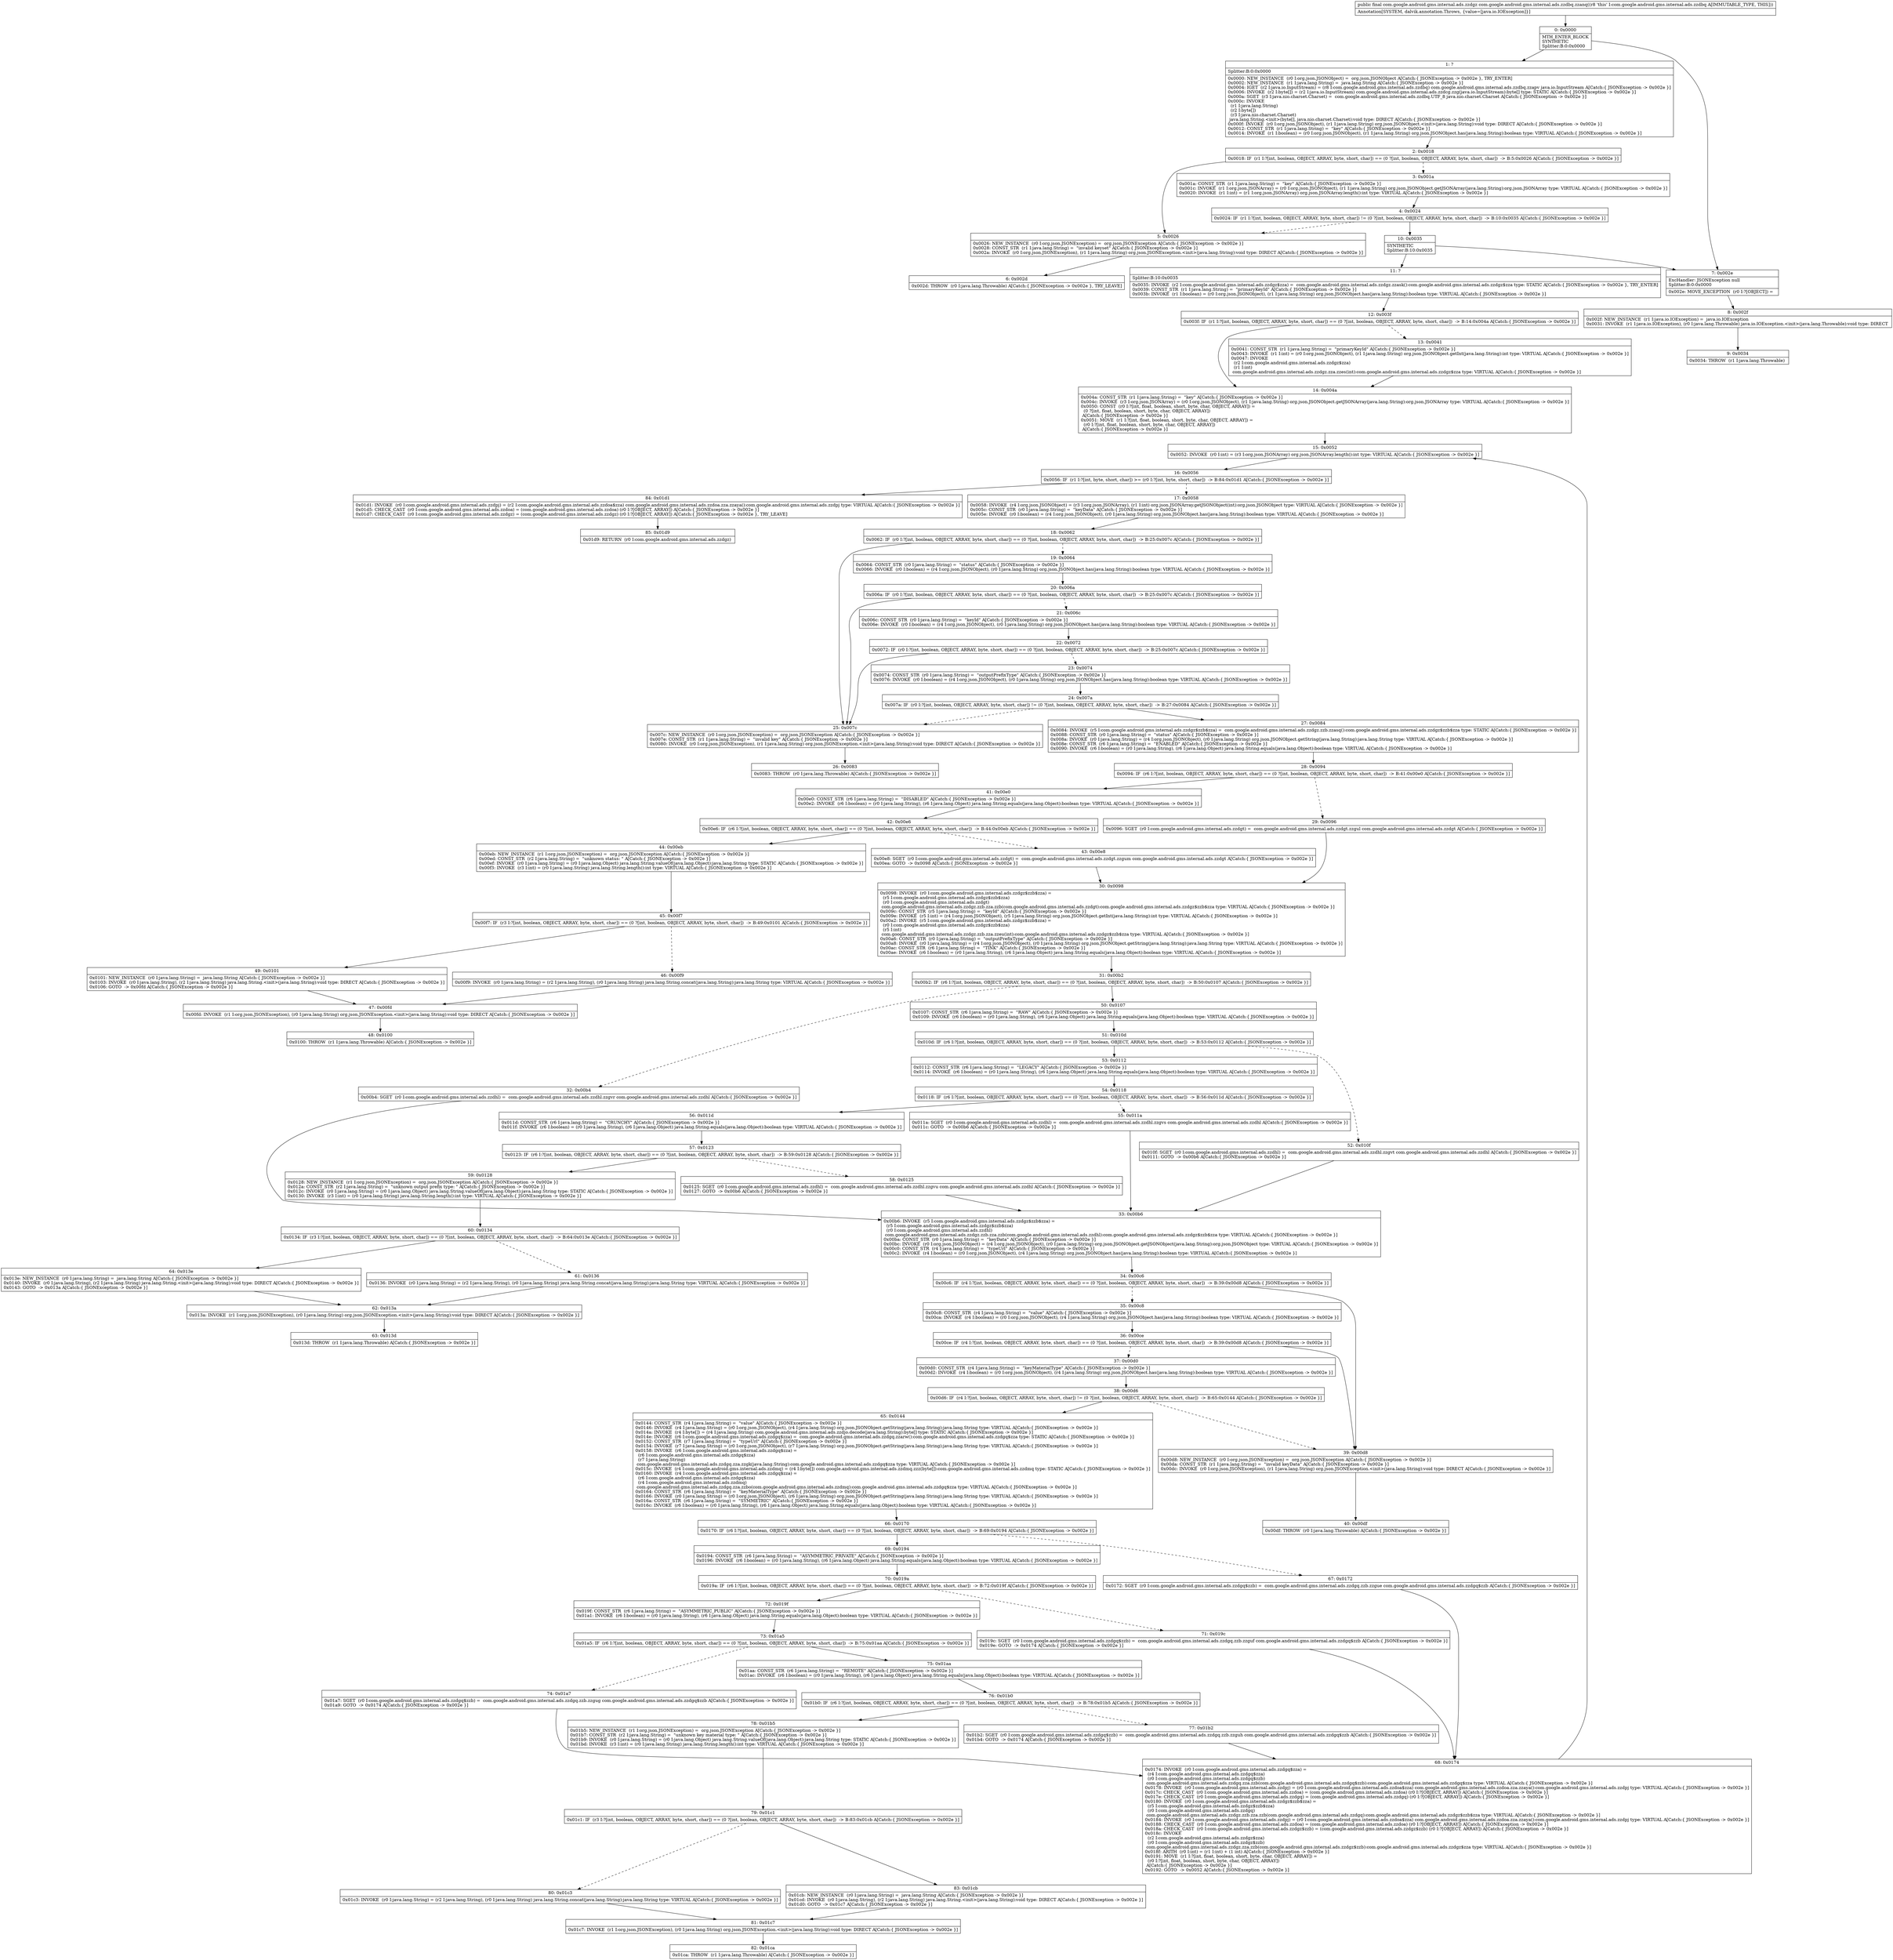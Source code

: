 digraph "CFG forcom.google.android.gms.internal.ads.zzdbq.zzanq()Lcom\/google\/android\/gms\/internal\/ads\/zzdgz;" {
Node_0 [shape=record,label="{0\:\ 0x0000|MTH_ENTER_BLOCK\lSYNTHETIC\lSplitter:B:0:0x0000\l}"];
Node_1 [shape=record,label="{1\:\ ?|Splitter:B:0:0x0000\l|0x0000: NEW_INSTANCE  (r0 I:org.json.JSONObject) =  org.json.JSONObject A[Catch:\{ JSONException \-\> 0x002e \}, TRY_ENTER]\l0x0002: NEW_INSTANCE  (r1 I:java.lang.String) =  java.lang.String A[Catch:\{ JSONException \-\> 0x002e \}]\l0x0004: IGET  (r2 I:java.io.InputStream) = (r8 I:com.google.android.gms.internal.ads.zzdbq) com.google.android.gms.internal.ads.zzdbq.zzapv java.io.InputStream A[Catch:\{ JSONException \-\> 0x002e \}]\l0x0006: INVOKE  (r2 I:byte[]) = (r2 I:java.io.InputStream) com.google.android.gms.internal.ads.zzdcg.zzg(java.io.InputStream):byte[] type: STATIC A[Catch:\{ JSONException \-\> 0x002e \}]\l0x000a: SGET  (r3 I:java.nio.charset.Charset) =  com.google.android.gms.internal.ads.zzdbq.UTF_8 java.nio.charset.Charset A[Catch:\{ JSONException \-\> 0x002e \}]\l0x000c: INVOKE  \l  (r1 I:java.lang.String)\l  (r2 I:byte[])\l  (r3 I:java.nio.charset.Charset)\l java.lang.String.\<init\>(byte[], java.nio.charset.Charset):void type: DIRECT A[Catch:\{ JSONException \-\> 0x002e \}]\l0x000f: INVOKE  (r0 I:org.json.JSONObject), (r1 I:java.lang.String) org.json.JSONObject.\<init\>(java.lang.String):void type: DIRECT A[Catch:\{ JSONException \-\> 0x002e \}]\l0x0012: CONST_STR  (r1 I:java.lang.String) =  \"key\" A[Catch:\{ JSONException \-\> 0x002e \}]\l0x0014: INVOKE  (r1 I:boolean) = (r0 I:org.json.JSONObject), (r1 I:java.lang.String) org.json.JSONObject.has(java.lang.String):boolean type: VIRTUAL A[Catch:\{ JSONException \-\> 0x002e \}]\l}"];
Node_2 [shape=record,label="{2\:\ 0x0018|0x0018: IF  (r1 I:?[int, boolean, OBJECT, ARRAY, byte, short, char]) == (0 ?[int, boolean, OBJECT, ARRAY, byte, short, char])  \-\> B:5:0x0026 A[Catch:\{ JSONException \-\> 0x002e \}]\l}"];
Node_3 [shape=record,label="{3\:\ 0x001a|0x001a: CONST_STR  (r1 I:java.lang.String) =  \"key\" A[Catch:\{ JSONException \-\> 0x002e \}]\l0x001c: INVOKE  (r1 I:org.json.JSONArray) = (r0 I:org.json.JSONObject), (r1 I:java.lang.String) org.json.JSONObject.getJSONArray(java.lang.String):org.json.JSONArray type: VIRTUAL A[Catch:\{ JSONException \-\> 0x002e \}]\l0x0020: INVOKE  (r1 I:int) = (r1 I:org.json.JSONArray) org.json.JSONArray.length():int type: VIRTUAL A[Catch:\{ JSONException \-\> 0x002e \}]\l}"];
Node_4 [shape=record,label="{4\:\ 0x0024|0x0024: IF  (r1 I:?[int, boolean, OBJECT, ARRAY, byte, short, char]) != (0 ?[int, boolean, OBJECT, ARRAY, byte, short, char])  \-\> B:10:0x0035 A[Catch:\{ JSONException \-\> 0x002e \}]\l}"];
Node_5 [shape=record,label="{5\:\ 0x0026|0x0026: NEW_INSTANCE  (r0 I:org.json.JSONException) =  org.json.JSONException A[Catch:\{ JSONException \-\> 0x002e \}]\l0x0028: CONST_STR  (r1 I:java.lang.String) =  \"invalid keyset\" A[Catch:\{ JSONException \-\> 0x002e \}]\l0x002a: INVOKE  (r0 I:org.json.JSONException), (r1 I:java.lang.String) org.json.JSONException.\<init\>(java.lang.String):void type: DIRECT A[Catch:\{ JSONException \-\> 0x002e \}]\l}"];
Node_6 [shape=record,label="{6\:\ 0x002d|0x002d: THROW  (r0 I:java.lang.Throwable) A[Catch:\{ JSONException \-\> 0x002e \}, TRY_LEAVE]\l}"];
Node_7 [shape=record,label="{7\:\ 0x002e|ExcHandler: JSONException null\lSplitter:B:0:0x0000\l|0x002e: MOVE_EXCEPTION  (r0 I:?[OBJECT]) =  \l}"];
Node_8 [shape=record,label="{8\:\ 0x002f|0x002f: NEW_INSTANCE  (r1 I:java.io.IOException) =  java.io.IOException \l0x0031: INVOKE  (r1 I:java.io.IOException), (r0 I:java.lang.Throwable) java.io.IOException.\<init\>(java.lang.Throwable):void type: DIRECT \l}"];
Node_9 [shape=record,label="{9\:\ 0x0034|0x0034: THROW  (r1 I:java.lang.Throwable) \l}"];
Node_10 [shape=record,label="{10\:\ 0x0035|SYNTHETIC\lSplitter:B:10:0x0035\l}"];
Node_11 [shape=record,label="{11\:\ ?|Splitter:B:10:0x0035\l|0x0035: INVOKE  (r2 I:com.google.android.gms.internal.ads.zzdgz$zza) =  com.google.android.gms.internal.ads.zzdgz.zzask():com.google.android.gms.internal.ads.zzdgz$zza type: STATIC A[Catch:\{ JSONException \-\> 0x002e \}, TRY_ENTER]\l0x0039: CONST_STR  (r1 I:java.lang.String) =  \"primaryKeyId\" A[Catch:\{ JSONException \-\> 0x002e \}]\l0x003b: INVOKE  (r1 I:boolean) = (r0 I:org.json.JSONObject), (r1 I:java.lang.String) org.json.JSONObject.has(java.lang.String):boolean type: VIRTUAL A[Catch:\{ JSONException \-\> 0x002e \}]\l}"];
Node_12 [shape=record,label="{12\:\ 0x003f|0x003f: IF  (r1 I:?[int, boolean, OBJECT, ARRAY, byte, short, char]) == (0 ?[int, boolean, OBJECT, ARRAY, byte, short, char])  \-\> B:14:0x004a A[Catch:\{ JSONException \-\> 0x002e \}]\l}"];
Node_13 [shape=record,label="{13\:\ 0x0041|0x0041: CONST_STR  (r1 I:java.lang.String) =  \"primaryKeyId\" A[Catch:\{ JSONException \-\> 0x002e \}]\l0x0043: INVOKE  (r1 I:int) = (r0 I:org.json.JSONObject), (r1 I:java.lang.String) org.json.JSONObject.getInt(java.lang.String):int type: VIRTUAL A[Catch:\{ JSONException \-\> 0x002e \}]\l0x0047: INVOKE  \l  (r2 I:com.google.android.gms.internal.ads.zzdgz$zza)\l  (r1 I:int)\l com.google.android.gms.internal.ads.zzdgz.zza.zzes(int):com.google.android.gms.internal.ads.zzdgz$zza type: VIRTUAL A[Catch:\{ JSONException \-\> 0x002e \}]\l}"];
Node_14 [shape=record,label="{14\:\ 0x004a|0x004a: CONST_STR  (r1 I:java.lang.String) =  \"key\" A[Catch:\{ JSONException \-\> 0x002e \}]\l0x004c: INVOKE  (r3 I:org.json.JSONArray) = (r0 I:org.json.JSONObject), (r1 I:java.lang.String) org.json.JSONObject.getJSONArray(java.lang.String):org.json.JSONArray type: VIRTUAL A[Catch:\{ JSONException \-\> 0x002e \}]\l0x0050: CONST  (r0 I:?[int, float, boolean, short, byte, char, OBJECT, ARRAY]) = \l  (0 ?[int, float, boolean, short, byte, char, OBJECT, ARRAY])\l A[Catch:\{ JSONException \-\> 0x002e \}]\l0x0051: MOVE  (r1 I:?[int, float, boolean, short, byte, char, OBJECT, ARRAY]) = \l  (r0 I:?[int, float, boolean, short, byte, char, OBJECT, ARRAY])\l A[Catch:\{ JSONException \-\> 0x002e \}]\l}"];
Node_15 [shape=record,label="{15\:\ 0x0052|0x0052: INVOKE  (r0 I:int) = (r3 I:org.json.JSONArray) org.json.JSONArray.length():int type: VIRTUAL A[Catch:\{ JSONException \-\> 0x002e \}]\l}"];
Node_16 [shape=record,label="{16\:\ 0x0056|0x0056: IF  (r1 I:?[int, byte, short, char]) \>= (r0 I:?[int, byte, short, char])  \-\> B:84:0x01d1 A[Catch:\{ JSONException \-\> 0x002e \}]\l}"];
Node_17 [shape=record,label="{17\:\ 0x0058|0x0058: INVOKE  (r4 I:org.json.JSONObject) = (r3 I:org.json.JSONArray), (r1 I:int) org.json.JSONArray.getJSONObject(int):org.json.JSONObject type: VIRTUAL A[Catch:\{ JSONException \-\> 0x002e \}]\l0x005c: CONST_STR  (r0 I:java.lang.String) =  \"keyData\" A[Catch:\{ JSONException \-\> 0x002e \}]\l0x005e: INVOKE  (r0 I:boolean) = (r4 I:org.json.JSONObject), (r0 I:java.lang.String) org.json.JSONObject.has(java.lang.String):boolean type: VIRTUAL A[Catch:\{ JSONException \-\> 0x002e \}]\l}"];
Node_18 [shape=record,label="{18\:\ 0x0062|0x0062: IF  (r0 I:?[int, boolean, OBJECT, ARRAY, byte, short, char]) == (0 ?[int, boolean, OBJECT, ARRAY, byte, short, char])  \-\> B:25:0x007c A[Catch:\{ JSONException \-\> 0x002e \}]\l}"];
Node_19 [shape=record,label="{19\:\ 0x0064|0x0064: CONST_STR  (r0 I:java.lang.String) =  \"status\" A[Catch:\{ JSONException \-\> 0x002e \}]\l0x0066: INVOKE  (r0 I:boolean) = (r4 I:org.json.JSONObject), (r0 I:java.lang.String) org.json.JSONObject.has(java.lang.String):boolean type: VIRTUAL A[Catch:\{ JSONException \-\> 0x002e \}]\l}"];
Node_20 [shape=record,label="{20\:\ 0x006a|0x006a: IF  (r0 I:?[int, boolean, OBJECT, ARRAY, byte, short, char]) == (0 ?[int, boolean, OBJECT, ARRAY, byte, short, char])  \-\> B:25:0x007c A[Catch:\{ JSONException \-\> 0x002e \}]\l}"];
Node_21 [shape=record,label="{21\:\ 0x006c|0x006c: CONST_STR  (r0 I:java.lang.String) =  \"keyId\" A[Catch:\{ JSONException \-\> 0x002e \}]\l0x006e: INVOKE  (r0 I:boolean) = (r4 I:org.json.JSONObject), (r0 I:java.lang.String) org.json.JSONObject.has(java.lang.String):boolean type: VIRTUAL A[Catch:\{ JSONException \-\> 0x002e \}]\l}"];
Node_22 [shape=record,label="{22\:\ 0x0072|0x0072: IF  (r0 I:?[int, boolean, OBJECT, ARRAY, byte, short, char]) == (0 ?[int, boolean, OBJECT, ARRAY, byte, short, char])  \-\> B:25:0x007c A[Catch:\{ JSONException \-\> 0x002e \}]\l}"];
Node_23 [shape=record,label="{23\:\ 0x0074|0x0074: CONST_STR  (r0 I:java.lang.String) =  \"outputPrefixType\" A[Catch:\{ JSONException \-\> 0x002e \}]\l0x0076: INVOKE  (r0 I:boolean) = (r4 I:org.json.JSONObject), (r0 I:java.lang.String) org.json.JSONObject.has(java.lang.String):boolean type: VIRTUAL A[Catch:\{ JSONException \-\> 0x002e \}]\l}"];
Node_24 [shape=record,label="{24\:\ 0x007a|0x007a: IF  (r0 I:?[int, boolean, OBJECT, ARRAY, byte, short, char]) != (0 ?[int, boolean, OBJECT, ARRAY, byte, short, char])  \-\> B:27:0x0084 A[Catch:\{ JSONException \-\> 0x002e \}]\l}"];
Node_25 [shape=record,label="{25\:\ 0x007c|0x007c: NEW_INSTANCE  (r0 I:org.json.JSONException) =  org.json.JSONException A[Catch:\{ JSONException \-\> 0x002e \}]\l0x007e: CONST_STR  (r1 I:java.lang.String) =  \"invalid key\" A[Catch:\{ JSONException \-\> 0x002e \}]\l0x0080: INVOKE  (r0 I:org.json.JSONException), (r1 I:java.lang.String) org.json.JSONException.\<init\>(java.lang.String):void type: DIRECT A[Catch:\{ JSONException \-\> 0x002e \}]\l}"];
Node_26 [shape=record,label="{26\:\ 0x0083|0x0083: THROW  (r0 I:java.lang.Throwable) A[Catch:\{ JSONException \-\> 0x002e \}]\l}"];
Node_27 [shape=record,label="{27\:\ 0x0084|0x0084: INVOKE  (r5 I:com.google.android.gms.internal.ads.zzdgz$zzb$zza) =  com.google.android.gms.internal.ads.zzdgz.zzb.zzasq():com.google.android.gms.internal.ads.zzdgz$zzb$zza type: STATIC A[Catch:\{ JSONException \-\> 0x002e \}]\l0x0088: CONST_STR  (r0 I:java.lang.String) =  \"status\" A[Catch:\{ JSONException \-\> 0x002e \}]\l0x008a: INVOKE  (r0 I:java.lang.String) = (r4 I:org.json.JSONObject), (r0 I:java.lang.String) org.json.JSONObject.getString(java.lang.String):java.lang.String type: VIRTUAL A[Catch:\{ JSONException \-\> 0x002e \}]\l0x008e: CONST_STR  (r6 I:java.lang.String) =  \"ENABLED\" A[Catch:\{ JSONException \-\> 0x002e \}]\l0x0090: INVOKE  (r6 I:boolean) = (r0 I:java.lang.String), (r6 I:java.lang.Object) java.lang.String.equals(java.lang.Object):boolean type: VIRTUAL A[Catch:\{ JSONException \-\> 0x002e \}]\l}"];
Node_28 [shape=record,label="{28\:\ 0x0094|0x0094: IF  (r6 I:?[int, boolean, OBJECT, ARRAY, byte, short, char]) == (0 ?[int, boolean, OBJECT, ARRAY, byte, short, char])  \-\> B:41:0x00e0 A[Catch:\{ JSONException \-\> 0x002e \}]\l}"];
Node_29 [shape=record,label="{29\:\ 0x0096|0x0096: SGET  (r0 I:com.google.android.gms.internal.ads.zzdgt) =  com.google.android.gms.internal.ads.zzdgt.zzgul com.google.android.gms.internal.ads.zzdgt A[Catch:\{ JSONException \-\> 0x002e \}]\l}"];
Node_30 [shape=record,label="{30\:\ 0x0098|0x0098: INVOKE  (r0 I:com.google.android.gms.internal.ads.zzdgz$zzb$zza) = \l  (r5 I:com.google.android.gms.internal.ads.zzdgz$zzb$zza)\l  (r0 I:com.google.android.gms.internal.ads.zzdgt)\l com.google.android.gms.internal.ads.zzdgz.zzb.zza.zzb(com.google.android.gms.internal.ads.zzdgt):com.google.android.gms.internal.ads.zzdgz$zzb$zza type: VIRTUAL A[Catch:\{ JSONException \-\> 0x002e \}]\l0x009c: CONST_STR  (r5 I:java.lang.String) =  \"keyId\" A[Catch:\{ JSONException \-\> 0x002e \}]\l0x009e: INVOKE  (r5 I:int) = (r4 I:org.json.JSONObject), (r5 I:java.lang.String) org.json.JSONObject.getInt(java.lang.String):int type: VIRTUAL A[Catch:\{ JSONException \-\> 0x002e \}]\l0x00a2: INVOKE  (r5 I:com.google.android.gms.internal.ads.zzdgz$zzb$zza) = \l  (r0 I:com.google.android.gms.internal.ads.zzdgz$zzb$zza)\l  (r5 I:int)\l com.google.android.gms.internal.ads.zzdgz.zzb.zza.zzeu(int):com.google.android.gms.internal.ads.zzdgz$zzb$zza type: VIRTUAL A[Catch:\{ JSONException \-\> 0x002e \}]\l0x00a6: CONST_STR  (r0 I:java.lang.String) =  \"outputPrefixType\" A[Catch:\{ JSONException \-\> 0x002e \}]\l0x00a8: INVOKE  (r0 I:java.lang.String) = (r4 I:org.json.JSONObject), (r0 I:java.lang.String) org.json.JSONObject.getString(java.lang.String):java.lang.String type: VIRTUAL A[Catch:\{ JSONException \-\> 0x002e \}]\l0x00ac: CONST_STR  (r6 I:java.lang.String) =  \"TINK\" A[Catch:\{ JSONException \-\> 0x002e \}]\l0x00ae: INVOKE  (r6 I:boolean) = (r0 I:java.lang.String), (r6 I:java.lang.Object) java.lang.String.equals(java.lang.Object):boolean type: VIRTUAL A[Catch:\{ JSONException \-\> 0x002e \}]\l}"];
Node_31 [shape=record,label="{31\:\ 0x00b2|0x00b2: IF  (r6 I:?[int, boolean, OBJECT, ARRAY, byte, short, char]) == (0 ?[int, boolean, OBJECT, ARRAY, byte, short, char])  \-\> B:50:0x0107 A[Catch:\{ JSONException \-\> 0x002e \}]\l}"];
Node_32 [shape=record,label="{32\:\ 0x00b4|0x00b4: SGET  (r0 I:com.google.android.gms.internal.ads.zzdhl) =  com.google.android.gms.internal.ads.zzdhl.zzgvr com.google.android.gms.internal.ads.zzdhl A[Catch:\{ JSONException \-\> 0x002e \}]\l}"];
Node_33 [shape=record,label="{33\:\ 0x00b6|0x00b6: INVOKE  (r5 I:com.google.android.gms.internal.ads.zzdgz$zzb$zza) = \l  (r5 I:com.google.android.gms.internal.ads.zzdgz$zzb$zza)\l  (r0 I:com.google.android.gms.internal.ads.zzdhl)\l com.google.android.gms.internal.ads.zzdgz.zzb.zza.zzb(com.google.android.gms.internal.ads.zzdhl):com.google.android.gms.internal.ads.zzdgz$zzb$zza type: VIRTUAL A[Catch:\{ JSONException \-\> 0x002e \}]\l0x00ba: CONST_STR  (r0 I:java.lang.String) =  \"keyData\" A[Catch:\{ JSONException \-\> 0x002e \}]\l0x00bc: INVOKE  (r0 I:org.json.JSONObject) = (r4 I:org.json.JSONObject), (r0 I:java.lang.String) org.json.JSONObject.getJSONObject(java.lang.String):org.json.JSONObject type: VIRTUAL A[Catch:\{ JSONException \-\> 0x002e \}]\l0x00c0: CONST_STR  (r4 I:java.lang.String) =  \"typeUrl\" A[Catch:\{ JSONException \-\> 0x002e \}]\l0x00c2: INVOKE  (r4 I:boolean) = (r0 I:org.json.JSONObject), (r4 I:java.lang.String) org.json.JSONObject.has(java.lang.String):boolean type: VIRTUAL A[Catch:\{ JSONException \-\> 0x002e \}]\l}"];
Node_34 [shape=record,label="{34\:\ 0x00c6|0x00c6: IF  (r4 I:?[int, boolean, OBJECT, ARRAY, byte, short, char]) == (0 ?[int, boolean, OBJECT, ARRAY, byte, short, char])  \-\> B:39:0x00d8 A[Catch:\{ JSONException \-\> 0x002e \}]\l}"];
Node_35 [shape=record,label="{35\:\ 0x00c8|0x00c8: CONST_STR  (r4 I:java.lang.String) =  \"value\" A[Catch:\{ JSONException \-\> 0x002e \}]\l0x00ca: INVOKE  (r4 I:boolean) = (r0 I:org.json.JSONObject), (r4 I:java.lang.String) org.json.JSONObject.has(java.lang.String):boolean type: VIRTUAL A[Catch:\{ JSONException \-\> 0x002e \}]\l}"];
Node_36 [shape=record,label="{36\:\ 0x00ce|0x00ce: IF  (r4 I:?[int, boolean, OBJECT, ARRAY, byte, short, char]) == (0 ?[int, boolean, OBJECT, ARRAY, byte, short, char])  \-\> B:39:0x00d8 A[Catch:\{ JSONException \-\> 0x002e \}]\l}"];
Node_37 [shape=record,label="{37\:\ 0x00d0|0x00d0: CONST_STR  (r4 I:java.lang.String) =  \"keyMaterialType\" A[Catch:\{ JSONException \-\> 0x002e \}]\l0x00d2: INVOKE  (r4 I:boolean) = (r0 I:org.json.JSONObject), (r4 I:java.lang.String) org.json.JSONObject.has(java.lang.String):boolean type: VIRTUAL A[Catch:\{ JSONException \-\> 0x002e \}]\l}"];
Node_38 [shape=record,label="{38\:\ 0x00d6|0x00d6: IF  (r4 I:?[int, boolean, OBJECT, ARRAY, byte, short, char]) != (0 ?[int, boolean, OBJECT, ARRAY, byte, short, char])  \-\> B:65:0x0144 A[Catch:\{ JSONException \-\> 0x002e \}]\l}"];
Node_39 [shape=record,label="{39\:\ 0x00d8|0x00d8: NEW_INSTANCE  (r0 I:org.json.JSONException) =  org.json.JSONException A[Catch:\{ JSONException \-\> 0x002e \}]\l0x00da: CONST_STR  (r1 I:java.lang.String) =  \"invalid keyData\" A[Catch:\{ JSONException \-\> 0x002e \}]\l0x00dc: INVOKE  (r0 I:org.json.JSONException), (r1 I:java.lang.String) org.json.JSONException.\<init\>(java.lang.String):void type: DIRECT A[Catch:\{ JSONException \-\> 0x002e \}]\l}"];
Node_40 [shape=record,label="{40\:\ 0x00df|0x00df: THROW  (r0 I:java.lang.Throwable) A[Catch:\{ JSONException \-\> 0x002e \}]\l}"];
Node_41 [shape=record,label="{41\:\ 0x00e0|0x00e0: CONST_STR  (r6 I:java.lang.String) =  \"DISABLED\" A[Catch:\{ JSONException \-\> 0x002e \}]\l0x00e2: INVOKE  (r6 I:boolean) = (r0 I:java.lang.String), (r6 I:java.lang.Object) java.lang.String.equals(java.lang.Object):boolean type: VIRTUAL A[Catch:\{ JSONException \-\> 0x002e \}]\l}"];
Node_42 [shape=record,label="{42\:\ 0x00e6|0x00e6: IF  (r6 I:?[int, boolean, OBJECT, ARRAY, byte, short, char]) == (0 ?[int, boolean, OBJECT, ARRAY, byte, short, char])  \-\> B:44:0x00eb A[Catch:\{ JSONException \-\> 0x002e \}]\l}"];
Node_43 [shape=record,label="{43\:\ 0x00e8|0x00e8: SGET  (r0 I:com.google.android.gms.internal.ads.zzdgt) =  com.google.android.gms.internal.ads.zzdgt.zzgum com.google.android.gms.internal.ads.zzdgt A[Catch:\{ JSONException \-\> 0x002e \}]\l0x00ea: GOTO  \-\> 0x0098 A[Catch:\{ JSONException \-\> 0x002e \}]\l}"];
Node_44 [shape=record,label="{44\:\ 0x00eb|0x00eb: NEW_INSTANCE  (r1 I:org.json.JSONException) =  org.json.JSONException A[Catch:\{ JSONException \-\> 0x002e \}]\l0x00ed: CONST_STR  (r2 I:java.lang.String) =  \"unknown status: \" A[Catch:\{ JSONException \-\> 0x002e \}]\l0x00ef: INVOKE  (r0 I:java.lang.String) = (r0 I:java.lang.Object) java.lang.String.valueOf(java.lang.Object):java.lang.String type: STATIC A[Catch:\{ JSONException \-\> 0x002e \}]\l0x00f3: INVOKE  (r3 I:int) = (r0 I:java.lang.String) java.lang.String.length():int type: VIRTUAL A[Catch:\{ JSONException \-\> 0x002e \}]\l}"];
Node_45 [shape=record,label="{45\:\ 0x00f7|0x00f7: IF  (r3 I:?[int, boolean, OBJECT, ARRAY, byte, short, char]) == (0 ?[int, boolean, OBJECT, ARRAY, byte, short, char])  \-\> B:49:0x0101 A[Catch:\{ JSONException \-\> 0x002e \}]\l}"];
Node_46 [shape=record,label="{46\:\ 0x00f9|0x00f9: INVOKE  (r0 I:java.lang.String) = (r2 I:java.lang.String), (r0 I:java.lang.String) java.lang.String.concat(java.lang.String):java.lang.String type: VIRTUAL A[Catch:\{ JSONException \-\> 0x002e \}]\l}"];
Node_47 [shape=record,label="{47\:\ 0x00fd|0x00fd: INVOKE  (r1 I:org.json.JSONException), (r0 I:java.lang.String) org.json.JSONException.\<init\>(java.lang.String):void type: DIRECT A[Catch:\{ JSONException \-\> 0x002e \}]\l}"];
Node_48 [shape=record,label="{48\:\ 0x0100|0x0100: THROW  (r1 I:java.lang.Throwable) A[Catch:\{ JSONException \-\> 0x002e \}]\l}"];
Node_49 [shape=record,label="{49\:\ 0x0101|0x0101: NEW_INSTANCE  (r0 I:java.lang.String) =  java.lang.String A[Catch:\{ JSONException \-\> 0x002e \}]\l0x0103: INVOKE  (r0 I:java.lang.String), (r2 I:java.lang.String) java.lang.String.\<init\>(java.lang.String):void type: DIRECT A[Catch:\{ JSONException \-\> 0x002e \}]\l0x0106: GOTO  \-\> 0x00fd A[Catch:\{ JSONException \-\> 0x002e \}]\l}"];
Node_50 [shape=record,label="{50\:\ 0x0107|0x0107: CONST_STR  (r6 I:java.lang.String) =  \"RAW\" A[Catch:\{ JSONException \-\> 0x002e \}]\l0x0109: INVOKE  (r6 I:boolean) = (r0 I:java.lang.String), (r6 I:java.lang.Object) java.lang.String.equals(java.lang.Object):boolean type: VIRTUAL A[Catch:\{ JSONException \-\> 0x002e \}]\l}"];
Node_51 [shape=record,label="{51\:\ 0x010d|0x010d: IF  (r6 I:?[int, boolean, OBJECT, ARRAY, byte, short, char]) == (0 ?[int, boolean, OBJECT, ARRAY, byte, short, char])  \-\> B:53:0x0112 A[Catch:\{ JSONException \-\> 0x002e \}]\l}"];
Node_52 [shape=record,label="{52\:\ 0x010f|0x010f: SGET  (r0 I:com.google.android.gms.internal.ads.zzdhl) =  com.google.android.gms.internal.ads.zzdhl.zzgvt com.google.android.gms.internal.ads.zzdhl A[Catch:\{ JSONException \-\> 0x002e \}]\l0x0111: GOTO  \-\> 0x00b6 A[Catch:\{ JSONException \-\> 0x002e \}]\l}"];
Node_53 [shape=record,label="{53\:\ 0x0112|0x0112: CONST_STR  (r6 I:java.lang.String) =  \"LEGACY\" A[Catch:\{ JSONException \-\> 0x002e \}]\l0x0114: INVOKE  (r6 I:boolean) = (r0 I:java.lang.String), (r6 I:java.lang.Object) java.lang.String.equals(java.lang.Object):boolean type: VIRTUAL A[Catch:\{ JSONException \-\> 0x002e \}]\l}"];
Node_54 [shape=record,label="{54\:\ 0x0118|0x0118: IF  (r6 I:?[int, boolean, OBJECT, ARRAY, byte, short, char]) == (0 ?[int, boolean, OBJECT, ARRAY, byte, short, char])  \-\> B:56:0x011d A[Catch:\{ JSONException \-\> 0x002e \}]\l}"];
Node_55 [shape=record,label="{55\:\ 0x011a|0x011a: SGET  (r0 I:com.google.android.gms.internal.ads.zzdhl) =  com.google.android.gms.internal.ads.zzdhl.zzgvs com.google.android.gms.internal.ads.zzdhl A[Catch:\{ JSONException \-\> 0x002e \}]\l0x011c: GOTO  \-\> 0x00b6 A[Catch:\{ JSONException \-\> 0x002e \}]\l}"];
Node_56 [shape=record,label="{56\:\ 0x011d|0x011d: CONST_STR  (r6 I:java.lang.String) =  \"CRUNCHY\" A[Catch:\{ JSONException \-\> 0x002e \}]\l0x011f: INVOKE  (r6 I:boolean) = (r0 I:java.lang.String), (r6 I:java.lang.Object) java.lang.String.equals(java.lang.Object):boolean type: VIRTUAL A[Catch:\{ JSONException \-\> 0x002e \}]\l}"];
Node_57 [shape=record,label="{57\:\ 0x0123|0x0123: IF  (r6 I:?[int, boolean, OBJECT, ARRAY, byte, short, char]) == (0 ?[int, boolean, OBJECT, ARRAY, byte, short, char])  \-\> B:59:0x0128 A[Catch:\{ JSONException \-\> 0x002e \}]\l}"];
Node_58 [shape=record,label="{58\:\ 0x0125|0x0125: SGET  (r0 I:com.google.android.gms.internal.ads.zzdhl) =  com.google.android.gms.internal.ads.zzdhl.zzgvu com.google.android.gms.internal.ads.zzdhl A[Catch:\{ JSONException \-\> 0x002e \}]\l0x0127: GOTO  \-\> 0x00b6 A[Catch:\{ JSONException \-\> 0x002e \}]\l}"];
Node_59 [shape=record,label="{59\:\ 0x0128|0x0128: NEW_INSTANCE  (r1 I:org.json.JSONException) =  org.json.JSONException A[Catch:\{ JSONException \-\> 0x002e \}]\l0x012a: CONST_STR  (r2 I:java.lang.String) =  \"unknown output prefix type: \" A[Catch:\{ JSONException \-\> 0x002e \}]\l0x012c: INVOKE  (r0 I:java.lang.String) = (r0 I:java.lang.Object) java.lang.String.valueOf(java.lang.Object):java.lang.String type: STATIC A[Catch:\{ JSONException \-\> 0x002e \}]\l0x0130: INVOKE  (r3 I:int) = (r0 I:java.lang.String) java.lang.String.length():int type: VIRTUAL A[Catch:\{ JSONException \-\> 0x002e \}]\l}"];
Node_60 [shape=record,label="{60\:\ 0x0134|0x0134: IF  (r3 I:?[int, boolean, OBJECT, ARRAY, byte, short, char]) == (0 ?[int, boolean, OBJECT, ARRAY, byte, short, char])  \-\> B:64:0x013e A[Catch:\{ JSONException \-\> 0x002e \}]\l}"];
Node_61 [shape=record,label="{61\:\ 0x0136|0x0136: INVOKE  (r0 I:java.lang.String) = (r2 I:java.lang.String), (r0 I:java.lang.String) java.lang.String.concat(java.lang.String):java.lang.String type: VIRTUAL A[Catch:\{ JSONException \-\> 0x002e \}]\l}"];
Node_62 [shape=record,label="{62\:\ 0x013a|0x013a: INVOKE  (r1 I:org.json.JSONException), (r0 I:java.lang.String) org.json.JSONException.\<init\>(java.lang.String):void type: DIRECT A[Catch:\{ JSONException \-\> 0x002e \}]\l}"];
Node_63 [shape=record,label="{63\:\ 0x013d|0x013d: THROW  (r1 I:java.lang.Throwable) A[Catch:\{ JSONException \-\> 0x002e \}]\l}"];
Node_64 [shape=record,label="{64\:\ 0x013e|0x013e: NEW_INSTANCE  (r0 I:java.lang.String) =  java.lang.String A[Catch:\{ JSONException \-\> 0x002e \}]\l0x0140: INVOKE  (r0 I:java.lang.String), (r2 I:java.lang.String) java.lang.String.\<init\>(java.lang.String):void type: DIRECT A[Catch:\{ JSONException \-\> 0x002e \}]\l0x0143: GOTO  \-\> 0x013a A[Catch:\{ JSONException \-\> 0x002e \}]\l}"];
Node_65 [shape=record,label="{65\:\ 0x0144|0x0144: CONST_STR  (r4 I:java.lang.String) =  \"value\" A[Catch:\{ JSONException \-\> 0x002e \}]\l0x0146: INVOKE  (r4 I:java.lang.String) = (r0 I:org.json.JSONObject), (r4 I:java.lang.String) org.json.JSONObject.getString(java.lang.String):java.lang.String type: VIRTUAL A[Catch:\{ JSONException \-\> 0x002e \}]\l0x014a: INVOKE  (r4 I:byte[]) = (r4 I:java.lang.String) com.google.android.gms.internal.ads.zzdjo.decode(java.lang.String):byte[] type: STATIC A[Catch:\{ JSONException \-\> 0x002e \}]\l0x014e: INVOKE  (r6 I:com.google.android.gms.internal.ads.zzdgq$zza) =  com.google.android.gms.internal.ads.zzdgq.zzarw():com.google.android.gms.internal.ads.zzdgq$zza type: STATIC A[Catch:\{ JSONException \-\> 0x002e \}]\l0x0152: CONST_STR  (r7 I:java.lang.String) =  \"typeUrl\" A[Catch:\{ JSONException \-\> 0x002e \}]\l0x0154: INVOKE  (r7 I:java.lang.String) = (r0 I:org.json.JSONObject), (r7 I:java.lang.String) org.json.JSONObject.getString(java.lang.String):java.lang.String type: VIRTUAL A[Catch:\{ JSONException \-\> 0x002e \}]\l0x0158: INVOKE  (r6 I:com.google.android.gms.internal.ads.zzdgq$zza) = \l  (r6 I:com.google.android.gms.internal.ads.zzdgq$zza)\l  (r7 I:java.lang.String)\l com.google.android.gms.internal.ads.zzdgq.zza.zzgk(java.lang.String):com.google.android.gms.internal.ads.zzdgq$zza type: VIRTUAL A[Catch:\{ JSONException \-\> 0x002e \}]\l0x015c: INVOKE  (r4 I:com.google.android.gms.internal.ads.zzdmq) = (r4 I:byte[]) com.google.android.gms.internal.ads.zzdmq.zzz(byte[]):com.google.android.gms.internal.ads.zzdmq type: STATIC A[Catch:\{ JSONException \-\> 0x002e \}]\l0x0160: INVOKE  (r4 I:com.google.android.gms.internal.ads.zzdgq$zza) = \l  (r6 I:com.google.android.gms.internal.ads.zzdgq$zza)\l  (r4 I:com.google.android.gms.internal.ads.zzdmq)\l com.google.android.gms.internal.ads.zzdgq.zza.zzbo(com.google.android.gms.internal.ads.zzdmq):com.google.android.gms.internal.ads.zzdgq$zza type: VIRTUAL A[Catch:\{ JSONException \-\> 0x002e \}]\l0x0164: CONST_STR  (r6 I:java.lang.String) =  \"keyMaterialType\" A[Catch:\{ JSONException \-\> 0x002e \}]\l0x0166: INVOKE  (r0 I:java.lang.String) = (r0 I:org.json.JSONObject), (r6 I:java.lang.String) org.json.JSONObject.getString(java.lang.String):java.lang.String type: VIRTUAL A[Catch:\{ JSONException \-\> 0x002e \}]\l0x016a: CONST_STR  (r6 I:java.lang.String) =  \"SYMMETRIC\" A[Catch:\{ JSONException \-\> 0x002e \}]\l0x016c: INVOKE  (r6 I:boolean) = (r0 I:java.lang.String), (r6 I:java.lang.Object) java.lang.String.equals(java.lang.Object):boolean type: VIRTUAL A[Catch:\{ JSONException \-\> 0x002e \}]\l}"];
Node_66 [shape=record,label="{66\:\ 0x0170|0x0170: IF  (r6 I:?[int, boolean, OBJECT, ARRAY, byte, short, char]) == (0 ?[int, boolean, OBJECT, ARRAY, byte, short, char])  \-\> B:69:0x0194 A[Catch:\{ JSONException \-\> 0x002e \}]\l}"];
Node_67 [shape=record,label="{67\:\ 0x0172|0x0172: SGET  (r0 I:com.google.android.gms.internal.ads.zzdgq$zzb) =  com.google.android.gms.internal.ads.zzdgq.zzb.zzgue com.google.android.gms.internal.ads.zzdgq$zzb A[Catch:\{ JSONException \-\> 0x002e \}]\l}"];
Node_68 [shape=record,label="{68\:\ 0x0174|0x0174: INVOKE  (r0 I:com.google.android.gms.internal.ads.zzdgq$zza) = \l  (r4 I:com.google.android.gms.internal.ads.zzdgq$zza)\l  (r0 I:com.google.android.gms.internal.ads.zzdgq$zzb)\l com.google.android.gms.internal.ads.zzdgq.zza.zzb(com.google.android.gms.internal.ads.zzdgq$zzb):com.google.android.gms.internal.ads.zzdgq$zza type: VIRTUAL A[Catch:\{ JSONException \-\> 0x002e \}]\l0x0178: INVOKE  (r0 I:com.google.android.gms.internal.ads.zzdpj) = (r0 I:com.google.android.gms.internal.ads.zzdoa$zza) com.google.android.gms.internal.ads.zzdoa.zza.zzaya():com.google.android.gms.internal.ads.zzdpj type: VIRTUAL A[Catch:\{ JSONException \-\> 0x002e \}]\l0x017c: CHECK_CAST  (r0 I:com.google.android.gms.internal.ads.zzdoa) = (com.google.android.gms.internal.ads.zzdoa) (r0 I:?[OBJECT, ARRAY]) A[Catch:\{ JSONException \-\> 0x002e \}]\l0x017e: CHECK_CAST  (r0 I:com.google.android.gms.internal.ads.zzdgq) = (com.google.android.gms.internal.ads.zzdgq) (r0 I:?[OBJECT, ARRAY]) A[Catch:\{ JSONException \-\> 0x002e \}]\l0x0180: INVOKE  (r0 I:com.google.android.gms.internal.ads.zzdgz$zzb$zza) = \l  (r5 I:com.google.android.gms.internal.ads.zzdgz$zzb$zza)\l  (r0 I:com.google.android.gms.internal.ads.zzdgq)\l com.google.android.gms.internal.ads.zzdgz.zzb.zza.zzb(com.google.android.gms.internal.ads.zzdgq):com.google.android.gms.internal.ads.zzdgz$zzb$zza type: VIRTUAL A[Catch:\{ JSONException \-\> 0x002e \}]\l0x0184: INVOKE  (r0 I:com.google.android.gms.internal.ads.zzdpj) = (r0 I:com.google.android.gms.internal.ads.zzdoa$zza) com.google.android.gms.internal.ads.zzdoa.zza.zzaya():com.google.android.gms.internal.ads.zzdpj type: VIRTUAL A[Catch:\{ JSONException \-\> 0x002e \}]\l0x0188: CHECK_CAST  (r0 I:com.google.android.gms.internal.ads.zzdoa) = (com.google.android.gms.internal.ads.zzdoa) (r0 I:?[OBJECT, ARRAY]) A[Catch:\{ JSONException \-\> 0x002e \}]\l0x018a: CHECK_CAST  (r0 I:com.google.android.gms.internal.ads.zzdgz$zzb) = (com.google.android.gms.internal.ads.zzdgz$zzb) (r0 I:?[OBJECT, ARRAY]) A[Catch:\{ JSONException \-\> 0x002e \}]\l0x018c: INVOKE  \l  (r2 I:com.google.android.gms.internal.ads.zzdgz$zza)\l  (r0 I:com.google.android.gms.internal.ads.zzdgz$zzb)\l com.google.android.gms.internal.ads.zzdgz.zza.zzb(com.google.android.gms.internal.ads.zzdgz$zzb):com.google.android.gms.internal.ads.zzdgz$zza type: VIRTUAL A[Catch:\{ JSONException \-\> 0x002e \}]\l0x018f: ARITH  (r0 I:int) = (r1 I:int) + (1 int) A[Catch:\{ JSONException \-\> 0x002e \}]\l0x0191: MOVE  (r1 I:?[int, float, boolean, short, byte, char, OBJECT, ARRAY]) = \l  (r0 I:?[int, float, boolean, short, byte, char, OBJECT, ARRAY])\l A[Catch:\{ JSONException \-\> 0x002e \}]\l0x0192: GOTO  \-\> 0x0052 A[Catch:\{ JSONException \-\> 0x002e \}]\l}"];
Node_69 [shape=record,label="{69\:\ 0x0194|0x0194: CONST_STR  (r6 I:java.lang.String) =  \"ASYMMETRIC_PRIVATE\" A[Catch:\{ JSONException \-\> 0x002e \}]\l0x0196: INVOKE  (r6 I:boolean) = (r0 I:java.lang.String), (r6 I:java.lang.Object) java.lang.String.equals(java.lang.Object):boolean type: VIRTUAL A[Catch:\{ JSONException \-\> 0x002e \}]\l}"];
Node_70 [shape=record,label="{70\:\ 0x019a|0x019a: IF  (r6 I:?[int, boolean, OBJECT, ARRAY, byte, short, char]) == (0 ?[int, boolean, OBJECT, ARRAY, byte, short, char])  \-\> B:72:0x019f A[Catch:\{ JSONException \-\> 0x002e \}]\l}"];
Node_71 [shape=record,label="{71\:\ 0x019c|0x019c: SGET  (r0 I:com.google.android.gms.internal.ads.zzdgq$zzb) =  com.google.android.gms.internal.ads.zzdgq.zzb.zzguf com.google.android.gms.internal.ads.zzdgq$zzb A[Catch:\{ JSONException \-\> 0x002e \}]\l0x019e: GOTO  \-\> 0x0174 A[Catch:\{ JSONException \-\> 0x002e \}]\l}"];
Node_72 [shape=record,label="{72\:\ 0x019f|0x019f: CONST_STR  (r6 I:java.lang.String) =  \"ASYMMETRIC_PUBLIC\" A[Catch:\{ JSONException \-\> 0x002e \}]\l0x01a1: INVOKE  (r6 I:boolean) = (r0 I:java.lang.String), (r6 I:java.lang.Object) java.lang.String.equals(java.lang.Object):boolean type: VIRTUAL A[Catch:\{ JSONException \-\> 0x002e \}]\l}"];
Node_73 [shape=record,label="{73\:\ 0x01a5|0x01a5: IF  (r6 I:?[int, boolean, OBJECT, ARRAY, byte, short, char]) == (0 ?[int, boolean, OBJECT, ARRAY, byte, short, char])  \-\> B:75:0x01aa A[Catch:\{ JSONException \-\> 0x002e \}]\l}"];
Node_74 [shape=record,label="{74\:\ 0x01a7|0x01a7: SGET  (r0 I:com.google.android.gms.internal.ads.zzdgq$zzb) =  com.google.android.gms.internal.ads.zzdgq.zzb.zzgug com.google.android.gms.internal.ads.zzdgq$zzb A[Catch:\{ JSONException \-\> 0x002e \}]\l0x01a9: GOTO  \-\> 0x0174 A[Catch:\{ JSONException \-\> 0x002e \}]\l}"];
Node_75 [shape=record,label="{75\:\ 0x01aa|0x01aa: CONST_STR  (r6 I:java.lang.String) =  \"REMOTE\" A[Catch:\{ JSONException \-\> 0x002e \}]\l0x01ac: INVOKE  (r6 I:boolean) = (r0 I:java.lang.String), (r6 I:java.lang.Object) java.lang.String.equals(java.lang.Object):boolean type: VIRTUAL A[Catch:\{ JSONException \-\> 0x002e \}]\l}"];
Node_76 [shape=record,label="{76\:\ 0x01b0|0x01b0: IF  (r6 I:?[int, boolean, OBJECT, ARRAY, byte, short, char]) == (0 ?[int, boolean, OBJECT, ARRAY, byte, short, char])  \-\> B:78:0x01b5 A[Catch:\{ JSONException \-\> 0x002e \}]\l}"];
Node_77 [shape=record,label="{77\:\ 0x01b2|0x01b2: SGET  (r0 I:com.google.android.gms.internal.ads.zzdgq$zzb) =  com.google.android.gms.internal.ads.zzdgq.zzb.zzguh com.google.android.gms.internal.ads.zzdgq$zzb A[Catch:\{ JSONException \-\> 0x002e \}]\l0x01b4: GOTO  \-\> 0x0174 A[Catch:\{ JSONException \-\> 0x002e \}]\l}"];
Node_78 [shape=record,label="{78\:\ 0x01b5|0x01b5: NEW_INSTANCE  (r1 I:org.json.JSONException) =  org.json.JSONException A[Catch:\{ JSONException \-\> 0x002e \}]\l0x01b7: CONST_STR  (r2 I:java.lang.String) =  \"unknown key material type: \" A[Catch:\{ JSONException \-\> 0x002e \}]\l0x01b9: INVOKE  (r0 I:java.lang.String) = (r0 I:java.lang.Object) java.lang.String.valueOf(java.lang.Object):java.lang.String type: STATIC A[Catch:\{ JSONException \-\> 0x002e \}]\l0x01bd: INVOKE  (r3 I:int) = (r0 I:java.lang.String) java.lang.String.length():int type: VIRTUAL A[Catch:\{ JSONException \-\> 0x002e \}]\l}"];
Node_79 [shape=record,label="{79\:\ 0x01c1|0x01c1: IF  (r3 I:?[int, boolean, OBJECT, ARRAY, byte, short, char]) == (0 ?[int, boolean, OBJECT, ARRAY, byte, short, char])  \-\> B:83:0x01cb A[Catch:\{ JSONException \-\> 0x002e \}]\l}"];
Node_80 [shape=record,label="{80\:\ 0x01c3|0x01c3: INVOKE  (r0 I:java.lang.String) = (r2 I:java.lang.String), (r0 I:java.lang.String) java.lang.String.concat(java.lang.String):java.lang.String type: VIRTUAL A[Catch:\{ JSONException \-\> 0x002e \}]\l}"];
Node_81 [shape=record,label="{81\:\ 0x01c7|0x01c7: INVOKE  (r1 I:org.json.JSONException), (r0 I:java.lang.String) org.json.JSONException.\<init\>(java.lang.String):void type: DIRECT A[Catch:\{ JSONException \-\> 0x002e \}]\l}"];
Node_82 [shape=record,label="{82\:\ 0x01ca|0x01ca: THROW  (r1 I:java.lang.Throwable) A[Catch:\{ JSONException \-\> 0x002e \}]\l}"];
Node_83 [shape=record,label="{83\:\ 0x01cb|0x01cb: NEW_INSTANCE  (r0 I:java.lang.String) =  java.lang.String A[Catch:\{ JSONException \-\> 0x002e \}]\l0x01cd: INVOKE  (r0 I:java.lang.String), (r2 I:java.lang.String) java.lang.String.\<init\>(java.lang.String):void type: DIRECT A[Catch:\{ JSONException \-\> 0x002e \}]\l0x01d0: GOTO  \-\> 0x01c7 A[Catch:\{ JSONException \-\> 0x002e \}]\l}"];
Node_84 [shape=record,label="{84\:\ 0x01d1|0x01d1: INVOKE  (r0 I:com.google.android.gms.internal.ads.zzdpj) = (r2 I:com.google.android.gms.internal.ads.zzdoa$zza) com.google.android.gms.internal.ads.zzdoa.zza.zzaya():com.google.android.gms.internal.ads.zzdpj type: VIRTUAL A[Catch:\{ JSONException \-\> 0x002e \}]\l0x01d5: CHECK_CAST  (r0 I:com.google.android.gms.internal.ads.zzdoa) = (com.google.android.gms.internal.ads.zzdoa) (r0 I:?[OBJECT, ARRAY]) A[Catch:\{ JSONException \-\> 0x002e \}]\l0x01d7: CHECK_CAST  (r0 I:com.google.android.gms.internal.ads.zzdgz) = (com.google.android.gms.internal.ads.zzdgz) (r0 I:?[OBJECT, ARRAY]) A[Catch:\{ JSONException \-\> 0x002e \}, TRY_LEAVE]\l}"];
Node_85 [shape=record,label="{85\:\ 0x01d9|0x01d9: RETURN  (r0 I:com.google.android.gms.internal.ads.zzdgz) \l}"];
MethodNode[shape=record,label="{public final com.google.android.gms.internal.ads.zzdgz com.google.android.gms.internal.ads.zzdbq.zzanq((r8 'this' I:com.google.android.gms.internal.ads.zzdbq A[IMMUTABLE_TYPE, THIS]))  | Annotation[SYSTEM, dalvik.annotation.Throws, \{value=[java.io.IOException]\}]\l}"];
MethodNode -> Node_0;
Node_0 -> Node_1;
Node_0 -> Node_7;
Node_1 -> Node_2;
Node_2 -> Node_3[style=dashed];
Node_2 -> Node_5;
Node_3 -> Node_4;
Node_4 -> Node_5[style=dashed];
Node_4 -> Node_10;
Node_5 -> Node_6;
Node_7 -> Node_8;
Node_8 -> Node_9;
Node_10 -> Node_11;
Node_10 -> Node_7;
Node_11 -> Node_12;
Node_12 -> Node_13[style=dashed];
Node_12 -> Node_14;
Node_13 -> Node_14;
Node_14 -> Node_15;
Node_15 -> Node_16;
Node_16 -> Node_17[style=dashed];
Node_16 -> Node_84;
Node_17 -> Node_18;
Node_18 -> Node_19[style=dashed];
Node_18 -> Node_25;
Node_19 -> Node_20;
Node_20 -> Node_21[style=dashed];
Node_20 -> Node_25;
Node_21 -> Node_22;
Node_22 -> Node_23[style=dashed];
Node_22 -> Node_25;
Node_23 -> Node_24;
Node_24 -> Node_25[style=dashed];
Node_24 -> Node_27;
Node_25 -> Node_26;
Node_27 -> Node_28;
Node_28 -> Node_29[style=dashed];
Node_28 -> Node_41;
Node_29 -> Node_30;
Node_30 -> Node_31;
Node_31 -> Node_32[style=dashed];
Node_31 -> Node_50;
Node_32 -> Node_33;
Node_33 -> Node_34;
Node_34 -> Node_35[style=dashed];
Node_34 -> Node_39;
Node_35 -> Node_36;
Node_36 -> Node_37[style=dashed];
Node_36 -> Node_39;
Node_37 -> Node_38;
Node_38 -> Node_39[style=dashed];
Node_38 -> Node_65;
Node_39 -> Node_40;
Node_41 -> Node_42;
Node_42 -> Node_43[style=dashed];
Node_42 -> Node_44;
Node_43 -> Node_30;
Node_44 -> Node_45;
Node_45 -> Node_46[style=dashed];
Node_45 -> Node_49;
Node_46 -> Node_47;
Node_47 -> Node_48;
Node_49 -> Node_47;
Node_50 -> Node_51;
Node_51 -> Node_52[style=dashed];
Node_51 -> Node_53;
Node_52 -> Node_33;
Node_53 -> Node_54;
Node_54 -> Node_55[style=dashed];
Node_54 -> Node_56;
Node_55 -> Node_33;
Node_56 -> Node_57;
Node_57 -> Node_58[style=dashed];
Node_57 -> Node_59;
Node_58 -> Node_33;
Node_59 -> Node_60;
Node_60 -> Node_61[style=dashed];
Node_60 -> Node_64;
Node_61 -> Node_62;
Node_62 -> Node_63;
Node_64 -> Node_62;
Node_65 -> Node_66;
Node_66 -> Node_67[style=dashed];
Node_66 -> Node_69;
Node_67 -> Node_68;
Node_68 -> Node_15;
Node_69 -> Node_70;
Node_70 -> Node_71[style=dashed];
Node_70 -> Node_72;
Node_71 -> Node_68;
Node_72 -> Node_73;
Node_73 -> Node_74[style=dashed];
Node_73 -> Node_75;
Node_74 -> Node_68;
Node_75 -> Node_76;
Node_76 -> Node_77[style=dashed];
Node_76 -> Node_78;
Node_77 -> Node_68;
Node_78 -> Node_79;
Node_79 -> Node_80[style=dashed];
Node_79 -> Node_83;
Node_80 -> Node_81;
Node_81 -> Node_82;
Node_83 -> Node_81;
Node_84 -> Node_85;
}

